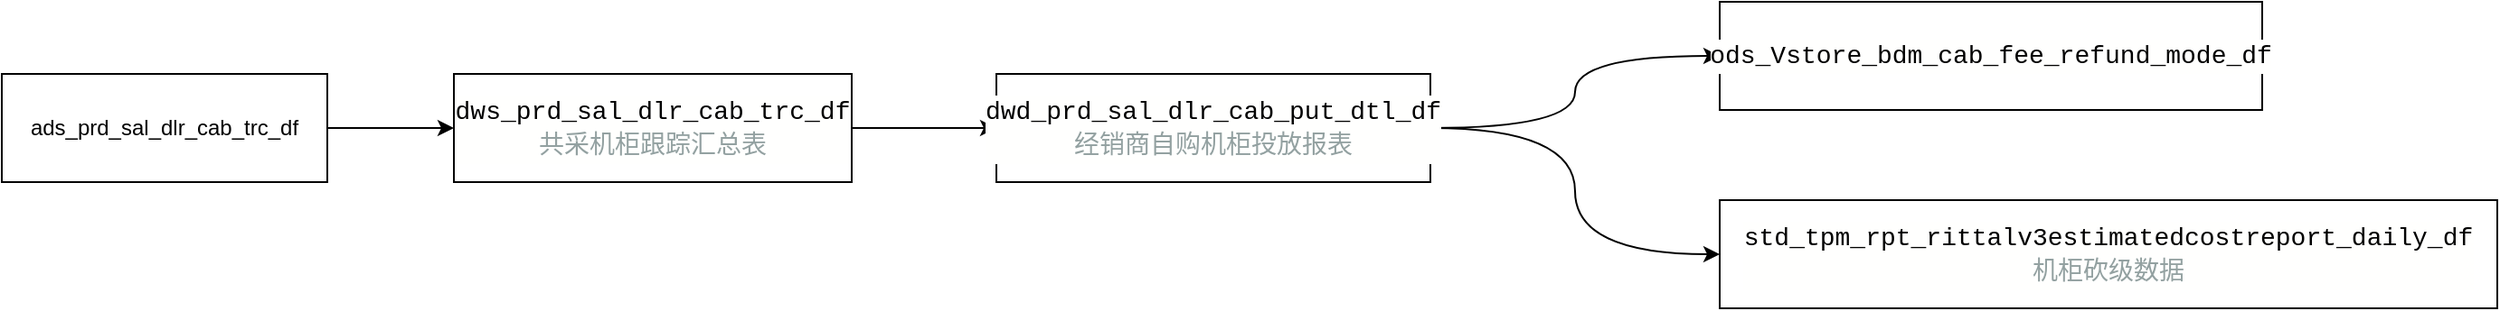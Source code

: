 <mxfile version="26.2.14">
  <diagram name="第 1 页" id="5gCNtKrUgKxVjI0ovn3M">
    <mxGraphModel dx="1042" dy="623" grid="1" gridSize="10" guides="1" tooltips="1" connect="1" arrows="1" fold="1" page="1" pageScale="1" pageWidth="827" pageHeight="1169" math="0" shadow="0">
      <root>
        <mxCell id="0" />
        <mxCell id="1" parent="0" />
        <mxCell id="4C_u59s0PWGTWfB15SAx-3" style="edgeStyle=orthogonalEdgeStyle;rounded=0;orthogonalLoop=1;jettySize=auto;html=1;entryX=0;entryY=0.5;entryDx=0;entryDy=0;" edge="1" parent="1" source="4C_u59s0PWGTWfB15SAx-1" target="4C_u59s0PWGTWfB15SAx-2">
          <mxGeometry relative="1" as="geometry" />
        </mxCell>
        <mxCell id="4C_u59s0PWGTWfB15SAx-1" value="ads_prd_sal_dlr_cab_trc_df" style="rounded=0;whiteSpace=wrap;html=1;" vertex="1" parent="1">
          <mxGeometry x="60" y="170" width="180" height="60" as="geometry" />
        </mxCell>
        <mxCell id="4C_u59s0PWGTWfB15SAx-5" style="edgeStyle=orthogonalEdgeStyle;rounded=0;orthogonalLoop=1;jettySize=auto;html=1;" edge="1" parent="1" source="4C_u59s0PWGTWfB15SAx-2" target="4C_u59s0PWGTWfB15SAx-4">
          <mxGeometry relative="1" as="geometry" />
        </mxCell>
        <mxCell id="4C_u59s0PWGTWfB15SAx-2" value="&lt;div style=&quot;background-color: rgb(255, 255, 254); font-family: Consolas, &amp;quot;Courier New&amp;quot;, monospace; font-size: 14px; line-height: 19px; white-space: pre;&quot;&gt;dws_prd_sal_dlr_cab_trc_df&lt;br/&gt;&lt;div style=&quot;line-height: 19px;&quot;&gt;&lt;span style=&quot;color: #93a1a1;&quot;&gt;共采机柜跟踪汇总表&lt;/span&gt;&lt;/div&gt;&lt;/div&gt;" style="rounded=0;whiteSpace=wrap;html=1;" vertex="1" parent="1">
          <mxGeometry x="310" y="170" width="220" height="60" as="geometry" />
        </mxCell>
        <mxCell id="4C_u59s0PWGTWfB15SAx-7" value="" style="edgeStyle=orthogonalEdgeStyle;rounded=0;orthogonalLoop=1;jettySize=auto;html=1;curved=1;" edge="1" parent="1" source="4C_u59s0PWGTWfB15SAx-4" target="4C_u59s0PWGTWfB15SAx-6">
          <mxGeometry relative="1" as="geometry" />
        </mxCell>
        <mxCell id="4C_u59s0PWGTWfB15SAx-10" value="" style="edgeStyle=orthogonalEdgeStyle;rounded=0;orthogonalLoop=1;jettySize=auto;html=1;curved=1;entryX=0;entryY=0.5;entryDx=0;entryDy=0;" edge="1" parent="1" source="4C_u59s0PWGTWfB15SAx-4" target="4C_u59s0PWGTWfB15SAx-9">
          <mxGeometry relative="1" as="geometry" />
        </mxCell>
        <mxCell id="4C_u59s0PWGTWfB15SAx-4" value="&lt;div style=&quot;background-color: rgb(255, 255, 254); font-family: Consolas, &amp;quot;Courier New&amp;quot;, monospace; font-size: 14px; line-height: 19px; white-space: pre;&quot;&gt;dwd_prd_sal_dlr_cab_put_dtl_df&lt;br/&gt;&lt;div style=&quot;line-height: 19px;&quot;&gt;&lt;span style=&quot;color: #93a1a1;&quot;&gt;经销商自购机柜投放报表&lt;/span&gt;&lt;/div&gt;&lt;/div&gt;" style="rounded=0;whiteSpace=wrap;html=1;" vertex="1" parent="1">
          <mxGeometry x="610" y="170" width="240" height="60" as="geometry" />
        </mxCell>
        <mxCell id="4C_u59s0PWGTWfB15SAx-6" value="&lt;div style=&quot;background-color: rgb(255, 255, 254); font-family: Consolas, &amp;quot;Courier New&amp;quot;, monospace; font-size: 14px; line-height: 19px; white-space: pre;&quot;&gt;ods_Vstore_bdm_cab_fee_refund_mode_df&lt;/div&gt;" style="whiteSpace=wrap;html=1;rounded=0;" vertex="1" parent="1">
          <mxGeometry x="1010" y="130" width="300" height="60" as="geometry" />
        </mxCell>
        <mxCell id="4C_u59s0PWGTWfB15SAx-9" value="&lt;div style=&quot;background-color: rgb(255, 255, 254); font-family: Consolas, &amp;quot;Courier New&amp;quot;, monospace; font-size: 14px; line-height: 19px; white-space: pre;&quot;&gt;std_tpm_rpt_rittalv3estimatedcostreport_daily_df&lt;br/&gt;&lt;div style=&quot;line-height: 19px;&quot;&gt;&lt;span style=&quot;color: #93a1a1;&quot;&gt;机柜砍级数据&lt;/span&gt;&lt;/div&gt;&lt;/div&gt;" style="whiteSpace=wrap;html=1;rounded=0;" vertex="1" parent="1">
          <mxGeometry x="1010" y="240" width="430" height="60" as="geometry" />
        </mxCell>
      </root>
    </mxGraphModel>
  </diagram>
</mxfile>
